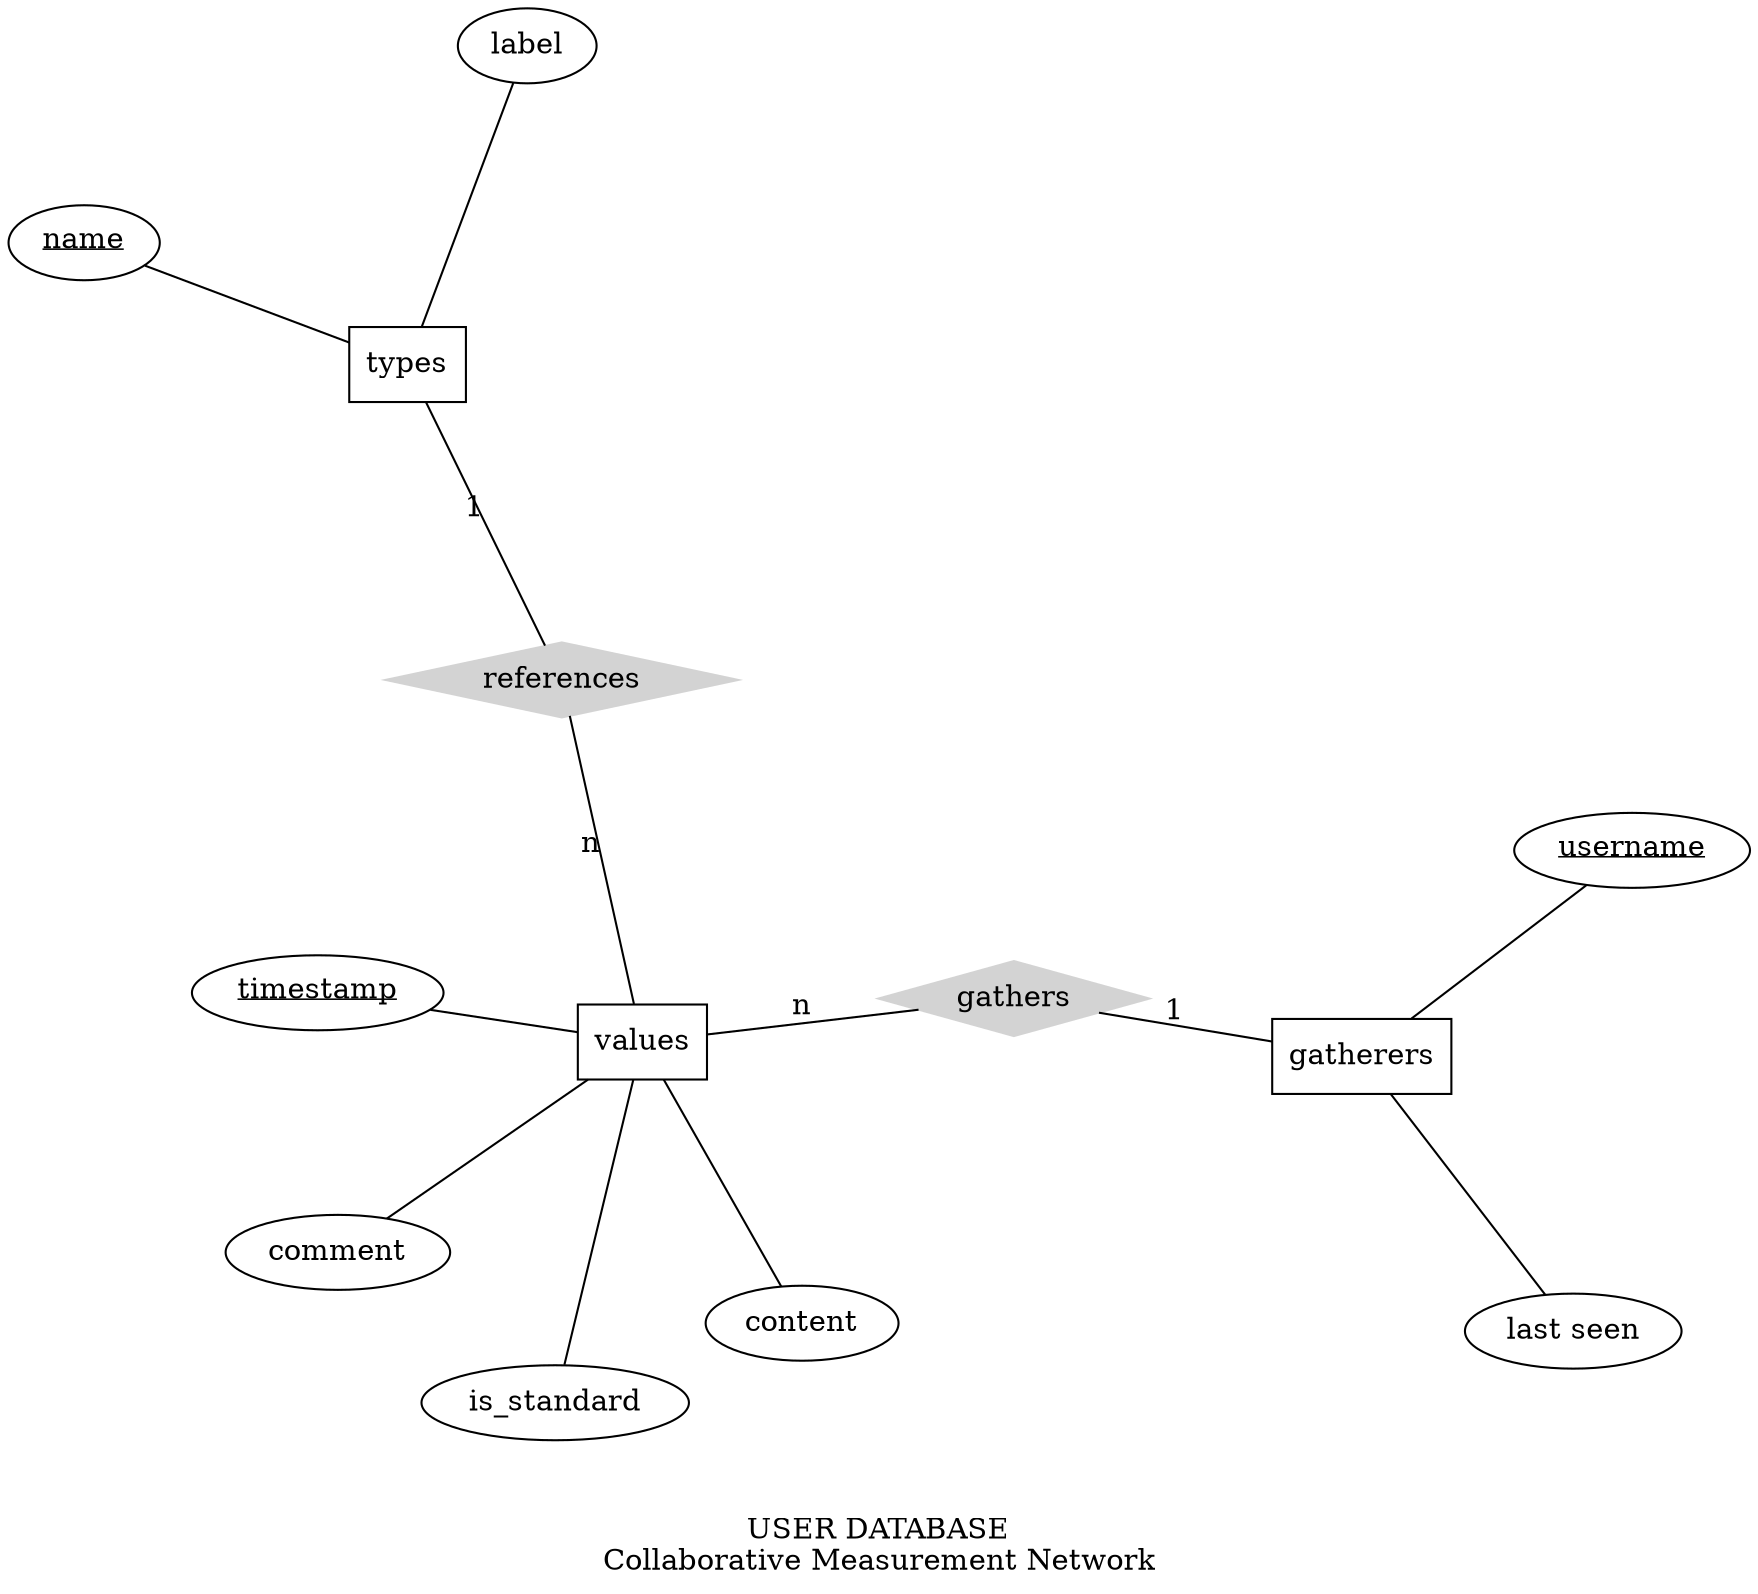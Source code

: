 graph ER {

  layout=neato;
   //overlap = scale;
   overlap = false;

  node [shape=box]; types; values; gatherers;

  node [shape=ellipse];  name0; username; label; comment; content; timestamp; status; is_standard;

  node [shape=diamond,style=filled,color=lightgrey] {"references"; "gathers"} 

  name0 -- types;
  label -- types;
  name0 [label=<<u>name</u>>];

  //name1 -- values;
  content -- values;
  is_standard -- values;
  timestamp -- values;
  comment -- values;
  //name1 [label=<<u>name</u>>];
  timestamp [label=<<u>timestamp</u>>];

  username -- gatherers;
  status -- gatherers;
  username [label=<<u>username</u>>];
  status [label="last seen"];

 // types -- "classifies" [label="1",len=1.00];
 // values -- "classifies" [label="n",len=1.00];

  types -- "references" [label="1",len=1.00];
  values -- "references" [label="n",len=1.00];

  gatherers -- "gathers" [label="1",len=1.00];
  values -- "gathers" [label="n",len=1.00];

  label = "\n\nUSER DATABASE\nCollaborative Measurement Network";
  fontsize=14;
}
